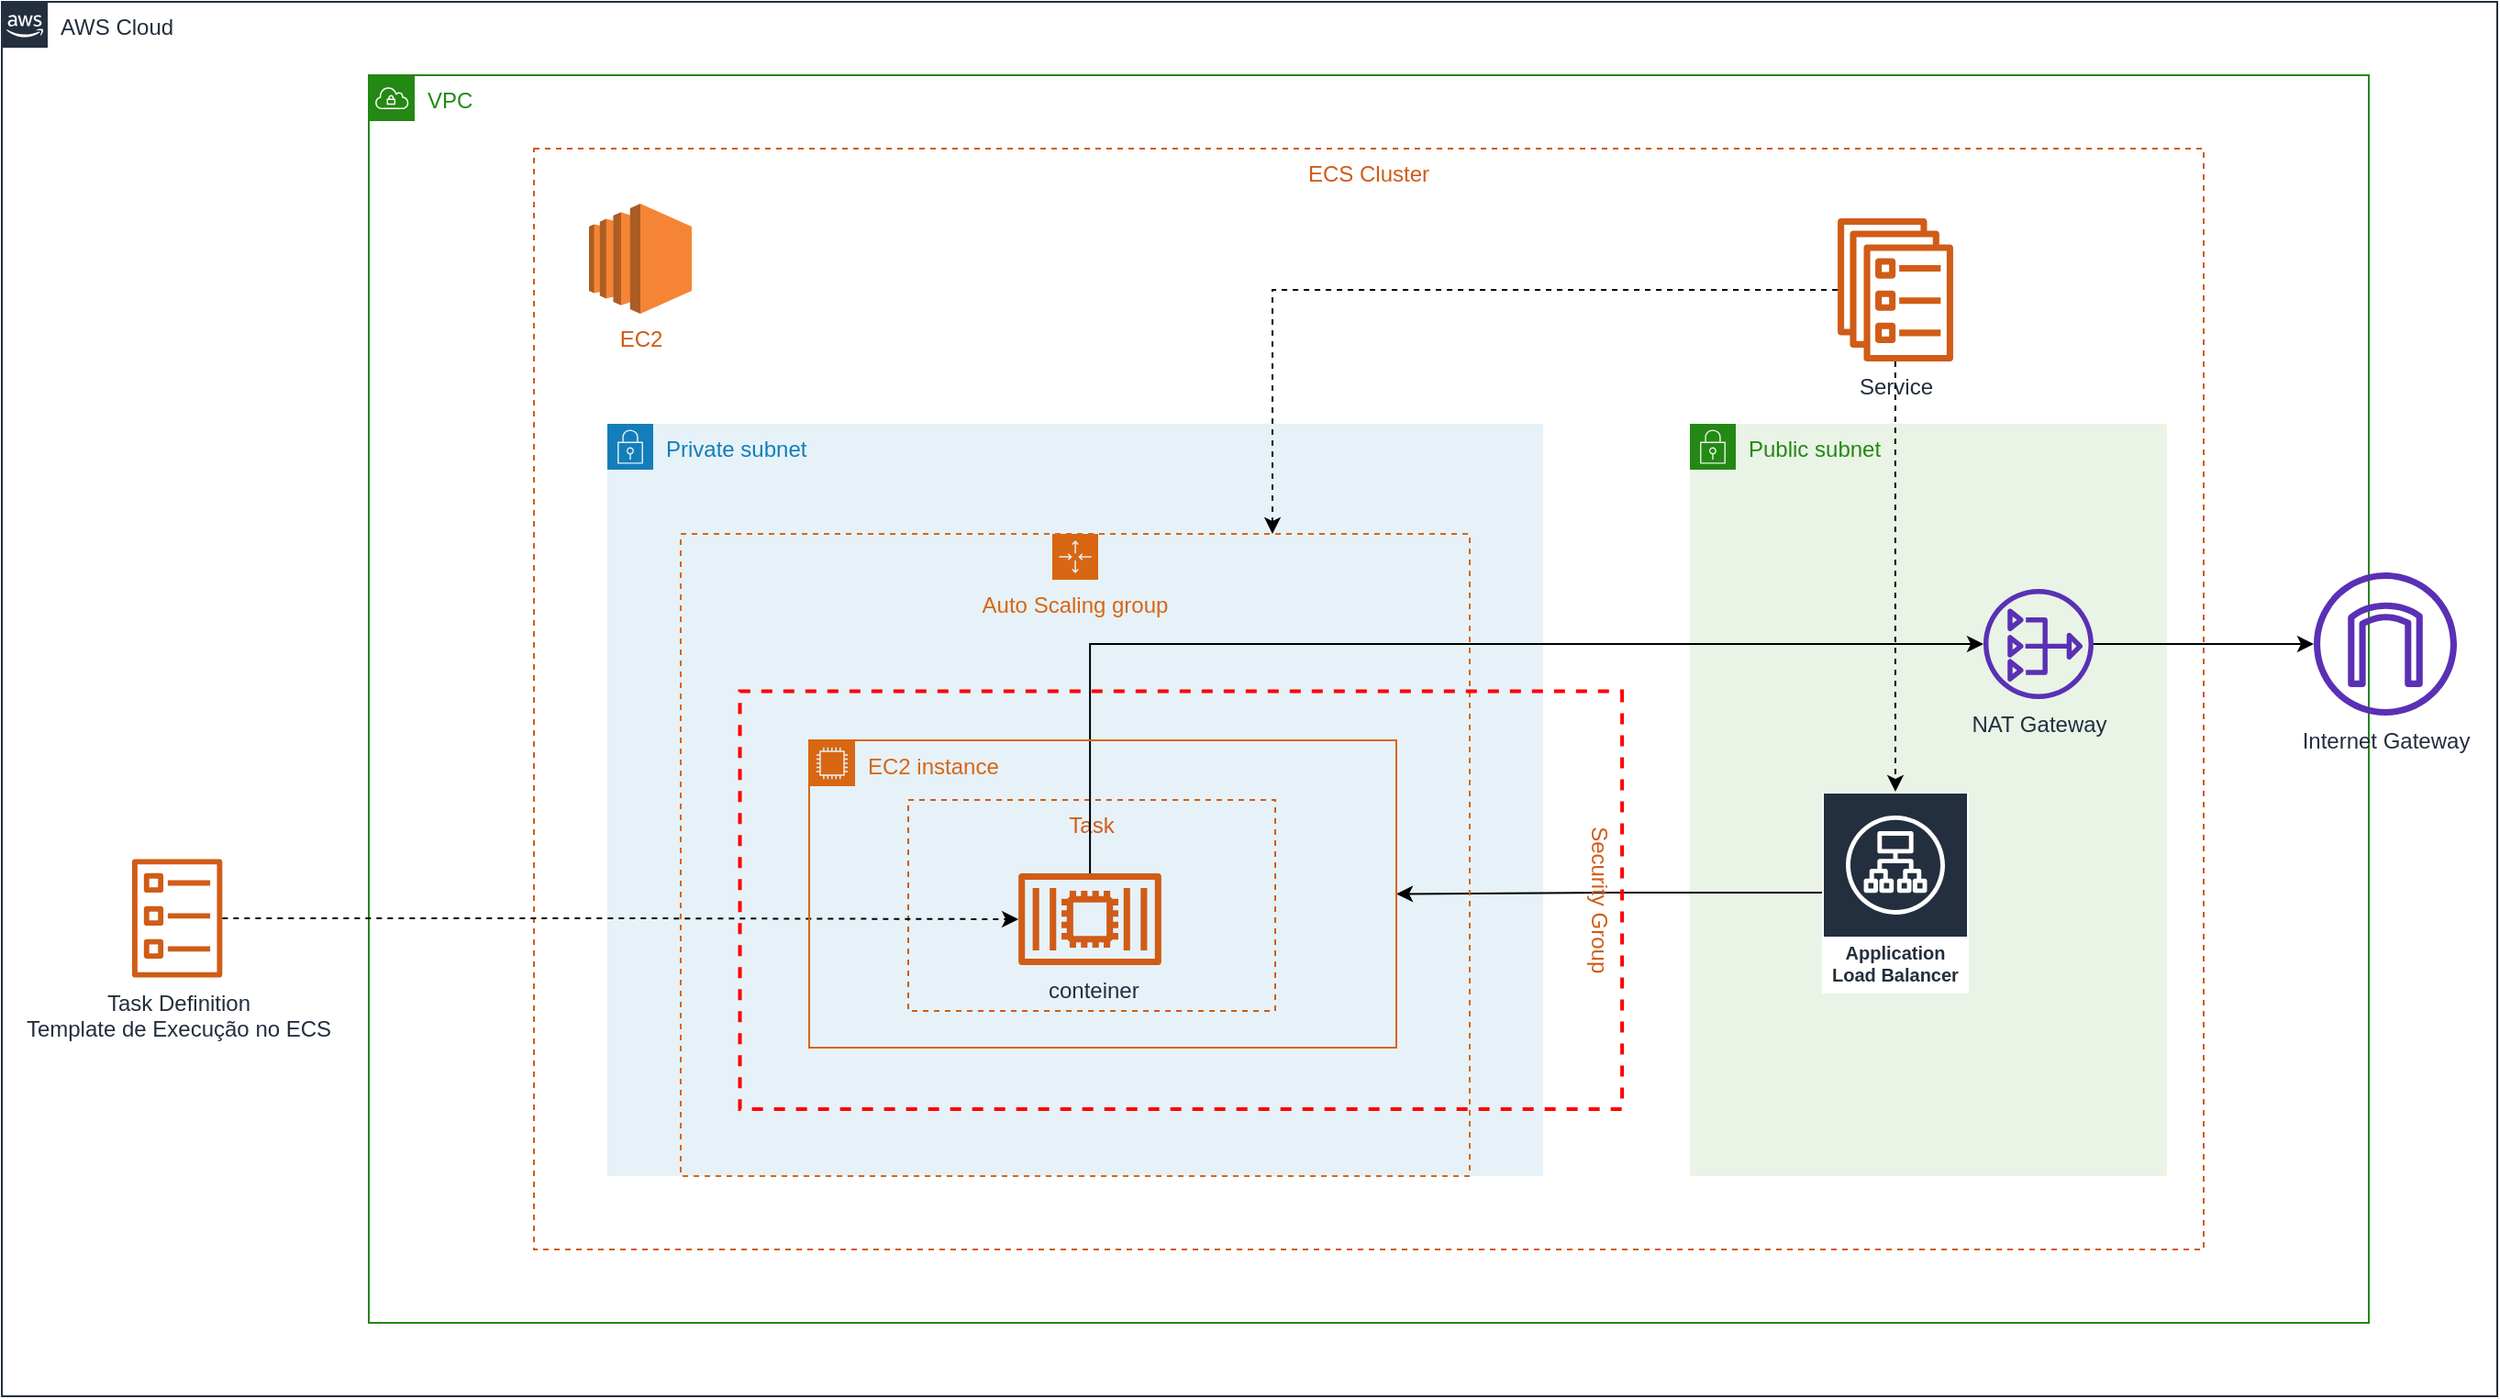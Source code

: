 <mxfile version="14.6.13" type="device" pages="2"><diagram id="m-0ze49YVAEbe5f66kR4" name="ecs ec2"><mxGraphModel dx="2713" dy="1852" grid="1" gridSize="10" guides="1" tooltips="1" connect="1" arrows="1" fold="1" page="1" pageScale="1" pageWidth="827" pageHeight="1169" math="0" shadow="0"><root><mxCell id="E-FKhcIyuCpdZgoIk6HI-0"/><mxCell id="E-FKhcIyuCpdZgoIk6HI-1" parent="E-FKhcIyuCpdZgoIk6HI-0"/><mxCell id="88QhnCrSxgu4W_N-Aphf-0" value="AWS Cloud" style="points=[[0,0],[0.25,0],[0.5,0],[0.75,0],[1,0],[1,0.25],[1,0.5],[1,0.75],[1,1],[0.75,1],[0.5,1],[0.25,1],[0,1],[0,0.75],[0,0.5],[0,0.25]];outlineConnect=0;gradientColor=none;html=1;whiteSpace=wrap;fontSize=12;fontStyle=0;shape=mxgraph.aws4.group;grIcon=mxgraph.aws4.group_aws_cloud_alt;strokeColor=#232F3E;fillColor=none;verticalAlign=top;align=left;spacingLeft=30;fontColor=#232F3E;dashed=0;" vertex="1" parent="E-FKhcIyuCpdZgoIk6HI-1"><mxGeometry x="-120" y="-320" width="1360" height="760" as="geometry"/></mxCell><mxCell id="88QhnCrSxgu4W_N-Aphf-5" value="&lt;font color=&quot;#248814&quot;&gt;VPC&lt;/font&gt;" style="points=[[0,0],[0.25,0],[0.5,0],[0.75,0],[1,0],[1,0.25],[1,0.5],[1,0.75],[1,1],[0.75,1],[0.5,1],[0.25,1],[0,1],[0,0.75],[0,0.5],[0,0.25]];outlineConnect=0;gradientColor=none;html=1;whiteSpace=wrap;fontSize=12;fontStyle=0;shape=mxgraph.aws4.group;grIcon=mxgraph.aws4.group_vpc;strokeColor=#248814;fillColor=none;verticalAlign=top;align=left;spacingLeft=30;fontColor=#AAB7B8;dashed=0;" vertex="1" parent="E-FKhcIyuCpdZgoIk6HI-1"><mxGeometry x="80" y="-280" width="1090" height="680" as="geometry"/></mxCell><mxCell id="88QhnCrSxgu4W_N-Aphf-10" value="ECS Cluster" style="fillColor=none;strokeColor=#D05C17;dashed=1;verticalAlign=top;fontStyle=0;fontColor=#D05C17;" vertex="1" parent="E-FKhcIyuCpdZgoIk6HI-1"><mxGeometry x="170" y="-240" width="910" height="600" as="geometry"/></mxCell><mxCell id="Du5w2CLgdgx0BT14mpWo-3" value="Public subnet" style="points=[[0,0],[0.25,0],[0.5,0],[0.75,0],[1,0],[1,0.25],[1,0.5],[1,0.75],[1,1],[0.75,1],[0.5,1],[0.25,1],[0,1],[0,0.75],[0,0.5],[0,0.25]];outlineConnect=0;gradientColor=none;html=1;whiteSpace=wrap;fontSize=12;fontStyle=0;shape=mxgraph.aws4.group;grIcon=mxgraph.aws4.group_security_group;grStroke=0;strokeColor=#248814;fillColor=#E9F3E6;verticalAlign=top;align=left;spacingLeft=30;fontColor=#248814;dashed=0;" vertex="1" parent="E-FKhcIyuCpdZgoIk6HI-1"><mxGeometry x="800" y="-90" width="260" height="410" as="geometry"/></mxCell><mxCell id="hqVrZSM_e9b1jfCfvvgU-0" value="Private subnet" style="points=[[0,0],[0.25,0],[0.5,0],[0.75,0],[1,0],[1,0.25],[1,0.5],[1,0.75],[1,1],[0.75,1],[0.5,1],[0.25,1],[0,1],[0,0.75],[0,0.5],[0,0.25]];outlineConnect=0;gradientColor=none;html=1;whiteSpace=wrap;fontSize=12;fontStyle=0;shape=mxgraph.aws4.group;grIcon=mxgraph.aws4.group_security_group;grStroke=0;strokeColor=#147EBA;fillColor=#E6F2F8;verticalAlign=top;align=left;spacingLeft=30;fontColor=#147EBA;dashed=0;" vertex="1" parent="E-FKhcIyuCpdZgoIk6HI-1"><mxGeometry x="210" y="-90" width="510" height="410" as="geometry"/></mxCell><mxCell id="88QhnCrSxgu4W_N-Aphf-8" value="Task" style="fillColor=none;strokeColor=#D05C17;dashed=1;verticalAlign=top;fontStyle=0;fontColor=#D05C17;" vertex="1" parent="E-FKhcIyuCpdZgoIk6HI-1"><mxGeometry x="374" y="115" width="200" height="115" as="geometry"/></mxCell><mxCell id="88QhnCrSxgu4W_N-Aphf-7" style="edgeStyle=orthogonalEdgeStyle;rounded=0;orthogonalLoop=1;jettySize=auto;html=1;dashed=1;" edge="1" parent="E-FKhcIyuCpdZgoIk6HI-1" source="88QhnCrSxgu4W_N-Aphf-2" target="88QhnCrSxgu4W_N-Aphf-4"><mxGeometry relative="1" as="geometry"/></mxCell><mxCell id="88QhnCrSxgu4W_N-Aphf-2" value="Task Definition&lt;br&gt;Template de Execução no ECS" style="outlineConnect=0;fontColor=#232F3E;gradientColor=none;fillColor=#D05C17;strokeColor=none;dashed=0;verticalLabelPosition=bottom;verticalAlign=top;align=center;html=1;fontSize=12;fontStyle=0;aspect=fixed;pointerEvents=1;shape=mxgraph.aws4.ecs_task;" vertex="1" parent="E-FKhcIyuCpdZgoIk6HI-1"><mxGeometry x="-49" y="147" width="49.17" height="65" as="geometry"/></mxCell><mxCell id="Not3-iUxhigw2C2ue_f6-5" style="edgeStyle=orthogonalEdgeStyle;rounded=0;orthogonalLoop=1;jettySize=auto;html=1;fontColor=#D05C17;" edge="1" parent="E-FKhcIyuCpdZgoIk6HI-1" source="88QhnCrSxgu4W_N-Aphf-4" target="Not3-iUxhigw2C2ue_f6-1"><mxGeometry relative="1" as="geometry"><Array as="points"><mxPoint x="473" y="30"/></Array></mxGeometry></mxCell><mxCell id="88QhnCrSxgu4W_N-Aphf-4" value="&amp;nbsp;conteiner" style="outlineConnect=0;fontColor=#232F3E;gradientColor=none;fillColor=#D05C17;strokeColor=none;dashed=0;verticalLabelPosition=bottom;verticalAlign=top;align=center;html=1;fontSize=12;fontStyle=0;aspect=fixed;pointerEvents=1;shape=mxgraph.aws4.container_2;" vertex="1" parent="E-FKhcIyuCpdZgoIk6HI-1"><mxGeometry x="434" y="155" width="78" height="50" as="geometry"/></mxCell><mxCell id="Du5w2CLgdgx0BT14mpWo-2" style="edgeStyle=orthogonalEdgeStyle;rounded=0;orthogonalLoop=1;jettySize=auto;html=1;fontColor=#D05C17;" edge="1" parent="E-FKhcIyuCpdZgoIk6HI-1" source="88QhnCrSxgu4W_N-Aphf-13" target="88QhnCrSxgu4W_N-Aphf-15"><mxGeometry relative="1" as="geometry"/></mxCell><mxCell id="88QhnCrSxgu4W_N-Aphf-13" value="Application Load Balancer" style="outlineConnect=0;fontColor=#232F3E;gradientColor=none;strokeColor=#ffffff;fillColor=#232F3E;dashed=0;verticalLabelPosition=middle;verticalAlign=bottom;align=center;html=1;whiteSpace=wrap;fontSize=10;fontStyle=1;spacing=3;shape=mxgraph.aws4.productIcon;prIcon=mxgraph.aws4.application_load_balancer;" vertex="1" parent="E-FKhcIyuCpdZgoIk6HI-1"><mxGeometry x="872" y="110.47" width="80" height="110" as="geometry"/></mxCell><mxCell id="88QhnCrSxgu4W_N-Aphf-15" value="EC2 instance&amp;nbsp;" style="points=[[0,0],[0.25,0],[0.5,0],[0.75,0],[1,0],[1,0.25],[1,0.5],[1,0.75],[1,1],[0.75,1],[0.5,1],[0.25,1],[0,1],[0,0.75],[0,0.5],[0,0.25]];outlineConnect=0;gradientColor=none;html=1;whiteSpace=wrap;fontSize=12;fontStyle=0;shape=mxgraph.aws4.group;grIcon=mxgraph.aws4.group_ec2_instance_contents;strokeColor=#D86613;fillColor=none;verticalAlign=top;align=left;spacingLeft=30;fontColor=#D86613;dashed=0;" vertex="1" parent="E-FKhcIyuCpdZgoIk6HI-1"><mxGeometry x="320" y="82.5" width="320" height="167.5" as="geometry"/></mxCell><mxCell id="88QhnCrSxgu4W_N-Aphf-16" value="Auto Scaling group" style="points=[[0,0],[0.25,0],[0.5,0],[0.75,0],[1,0],[1,0.25],[1,0.5],[1,0.75],[1,1],[0.75,1],[0.5,1],[0.25,1],[0,1],[0,0.75],[0,0.5],[0,0.25]];outlineConnect=0;gradientColor=none;html=1;whiteSpace=wrap;fontSize=12;fontStyle=0;shape=mxgraph.aws4.groupCenter;grIcon=mxgraph.aws4.group_auto_scaling_group;grStroke=1;strokeColor=#D86613;fillColor=none;verticalAlign=top;align=center;fontColor=#D86613;dashed=1;spacingTop=25;" vertex="1" parent="E-FKhcIyuCpdZgoIk6HI-1"><mxGeometry x="250" y="-30" width="430" height="350" as="geometry"/></mxCell><mxCell id="Du5w2CLgdgx0BT14mpWo-4" style="edgeStyle=orthogonalEdgeStyle;rounded=0;orthogonalLoop=1;jettySize=auto;html=1;dashed=1;fontColor=#D05C17;" edge="1" parent="E-FKhcIyuCpdZgoIk6HI-1" source="88QhnCrSxgu4W_N-Aphf-18" target="88QhnCrSxgu4W_N-Aphf-13"><mxGeometry relative="1" as="geometry"/></mxCell><mxCell id="Du5w2CLgdgx0BT14mpWo-5" style="edgeStyle=orthogonalEdgeStyle;rounded=0;orthogonalLoop=1;jettySize=auto;html=1;entryX=0.75;entryY=0;entryDx=0;entryDy=0;dashed=1;fontColor=#D05C17;" edge="1" parent="E-FKhcIyuCpdZgoIk6HI-1" source="88QhnCrSxgu4W_N-Aphf-18" target="88QhnCrSxgu4W_N-Aphf-16"><mxGeometry relative="1" as="geometry"/></mxCell><mxCell id="88QhnCrSxgu4W_N-Aphf-18" value="Service" style="outlineConnect=0;fontColor=#232F3E;gradientColor=none;fillColor=#D05C17;strokeColor=none;dashed=0;verticalLabelPosition=bottom;verticalAlign=top;align=center;html=1;fontSize=12;fontStyle=0;aspect=fixed;pointerEvents=1;shape=mxgraph.aws4.ecs_service;" vertex="1" parent="E-FKhcIyuCpdZgoIk6HI-1"><mxGeometry x="880" y="-202" width="64" height="78" as="geometry"/></mxCell><mxCell id="hqVrZSM_e9b1jfCfvvgU-1" value="Security Group" style="fontStyle=0;verticalAlign=top;align=center;spacingTop=-2;fillColor=none;rounded=0;whiteSpace=wrap;html=1;strokeColor=#FF0000;strokeWidth=2;dashed=1;container=1;collapsible=0;expand=0;recursiveResize=0;fontColor=#D05C17;rotation=90;" vertex="1" parent="E-FKhcIyuCpdZgoIk6HI-1"><mxGeometry x="408.76" y="-70.74" width="227.78" height="480.79" as="geometry"/></mxCell><mxCell id="1Uovk2-yPEtxETqzpaLR-0" value="EC2" style="outlineConnect=0;dashed=0;verticalLabelPosition=bottom;verticalAlign=top;align=center;html=1;shape=mxgraph.aws3.ec2;fillColor=#F58534;gradientColor=none;fontColor=#D05C17;strokeColor=#D05C17;" vertex="1" parent="E-FKhcIyuCpdZgoIk6HI-1"><mxGeometry x="200" y="-210" width="56" height="60" as="geometry"/></mxCell><mxCell id="Not3-iUxhigw2C2ue_f6-0" value="Internet Gateway" style="outlineConnect=0;fontColor=#232F3E;gradientColor=none;fillColor=#5A30B5;strokeColor=none;dashed=0;verticalLabelPosition=bottom;verticalAlign=top;align=center;html=1;fontSize=12;fontStyle=0;aspect=fixed;pointerEvents=1;shape=mxgraph.aws4.internet_gateway;" vertex="1" parent="E-FKhcIyuCpdZgoIk6HI-1"><mxGeometry x="1140" y="-9" width="78" height="78" as="geometry"/></mxCell><mxCell id="Not3-iUxhigw2C2ue_f6-3" style="edgeStyle=orthogonalEdgeStyle;rounded=0;orthogonalLoop=1;jettySize=auto;html=1;fontColor=#D05C17;" edge="1" parent="E-FKhcIyuCpdZgoIk6HI-1" source="Not3-iUxhigw2C2ue_f6-1" target="Not3-iUxhigw2C2ue_f6-0"><mxGeometry relative="1" as="geometry"/></mxCell><mxCell id="Not3-iUxhigw2C2ue_f6-1" value="NAT Gateway&lt;br&gt;" style="outlineConnect=0;fontColor=#232F3E;gradientColor=none;fillColor=#5A30B5;strokeColor=none;dashed=0;verticalLabelPosition=bottom;verticalAlign=top;align=center;html=1;fontSize=12;fontStyle=0;aspect=fixed;pointerEvents=1;shape=mxgraph.aws4.nat_gateway;" vertex="1" parent="E-FKhcIyuCpdZgoIk6HI-1"><mxGeometry x="960" width="60" height="60" as="geometry"/></mxCell></root></mxGraphModel></diagram><diagram name="ecs fargate" id="cukaDv3iVIK7Bhy5eByc"><mxGraphModel dx="2713" dy="1852" grid="1" gridSize="10" guides="1" tooltips="1" connect="1" arrows="1" fold="1" page="1" pageScale="1" pageWidth="827" pageHeight="1169" math="0" shadow="0"><root><mxCell id="QjBTuaZCmN7xtGbNqy9k-0"/><mxCell id="QjBTuaZCmN7xtGbNqy9k-1" parent="QjBTuaZCmN7xtGbNqy9k-0"/><mxCell id="QjBTuaZCmN7xtGbNqy9k-2" value="AWS Cloud" style="points=[[0,0],[0.25,0],[0.5,0],[0.75,0],[1,0],[1,0.25],[1,0.5],[1,0.75],[1,1],[0.75,1],[0.5,1],[0.25,1],[0,1],[0,0.75],[0,0.5],[0,0.25]];outlineConnect=0;gradientColor=none;html=1;whiteSpace=wrap;fontSize=12;fontStyle=0;shape=mxgraph.aws4.group;grIcon=mxgraph.aws4.group_aws_cloud_alt;strokeColor=#232F3E;fillColor=none;verticalAlign=top;align=left;spacingLeft=30;fontColor=#232F3E;dashed=0;" vertex="1" parent="QjBTuaZCmN7xtGbNqy9k-1"><mxGeometry x="-80" y="-40" width="840" height="440" as="geometry"/></mxCell><mxCell id="QjBTuaZCmN7xtGbNqy9k-3" value="&lt;font color=&quot;#248814&quot;&gt;VPC&lt;/font&gt;" style="points=[[0,0],[0.25,0],[0.5,0],[0.75,0],[1,0],[1,0.25],[1,0.5],[1,0.75],[1,1],[0.75,1],[0.5,1],[0.25,1],[0,1],[0,0.75],[0,0.5],[0,0.25]];outlineConnect=0;gradientColor=none;html=1;whiteSpace=wrap;fontSize=12;fontStyle=0;shape=mxgraph.aws4.group;grIcon=mxgraph.aws4.group_vpc;strokeColor=#248814;fillColor=none;verticalAlign=top;align=left;spacingLeft=30;fontColor=#AAB7B8;dashed=0;" vertex="1" parent="QjBTuaZCmN7xtGbNqy9k-1"><mxGeometry x="120" width="600" height="370" as="geometry"/></mxCell><mxCell id="Aoo77zD1YyTDhSKzMF3G-0" value="Private subnet" style="points=[[0,0],[0.25,0],[0.5,0],[0.75,0],[1,0],[1,0.25],[1,0.5],[1,0.75],[1,1],[0.75,1],[0.5,1],[0.25,1],[0,1],[0,0.75],[0,0.5],[0,0.25]];outlineConnect=0;gradientColor=none;html=1;whiteSpace=wrap;fontSize=12;fontStyle=0;shape=mxgraph.aws4.group;grIcon=mxgraph.aws4.group_security_group;grStroke=0;strokeColor=#147EBA;fillColor=#E6F2F8;verticalAlign=top;align=left;spacingLeft=30;fontColor=#147EBA;dashed=0;" vertex="1" parent="QjBTuaZCmN7xtGbNqy9k-1"><mxGeometry x="160" y="40" width="530" height="310" as="geometry"/></mxCell><mxCell id="QjBTuaZCmN7xtGbNqy9k-5" value="Task" style="fillColor=none;strokeColor=#D05C17;dashed=1;verticalAlign=top;fontStyle=0;fontColor=#D05C17;" vertex="1" parent="QjBTuaZCmN7xtGbNqy9k-1"><mxGeometry x="352" y="162" width="178" height="115" as="geometry"/></mxCell><mxCell id="QjBTuaZCmN7xtGbNqy9k-6" style="edgeStyle=orthogonalEdgeStyle;rounded=0;orthogonalLoop=1;jettySize=auto;html=1;dashed=1;" edge="1" parent="QjBTuaZCmN7xtGbNqy9k-1" source="QjBTuaZCmN7xtGbNqy9k-7" target="QjBTuaZCmN7xtGbNqy9k-8"><mxGeometry relative="1" as="geometry"/></mxCell><mxCell id="QjBTuaZCmN7xtGbNqy9k-7" value="Task Definition&lt;br&gt;Template de Execução no ECS" style="outlineConnect=0;fontColor=#232F3E;gradientColor=none;fillColor=#D05C17;strokeColor=none;dashed=0;verticalLabelPosition=bottom;verticalAlign=top;align=center;html=1;fontSize=12;fontStyle=0;aspect=fixed;pointerEvents=1;shape=mxgraph.aws4.ecs_task;" vertex="1" parent="QjBTuaZCmN7xtGbNqy9k-1"><mxGeometry x="-9" y="194.5" width="49.17" height="65" as="geometry"/></mxCell><mxCell id="QjBTuaZCmN7xtGbNqy9k-8" value="&amp;nbsp;conteiner" style="outlineConnect=0;fontColor=#232F3E;gradientColor=none;fillColor=#D05C17;strokeColor=none;dashed=0;verticalLabelPosition=bottom;verticalAlign=top;align=center;html=1;fontSize=12;fontStyle=0;aspect=fixed;pointerEvents=1;shape=mxgraph.aws4.container_2;" vertex="1" parent="QjBTuaZCmN7xtGbNqy9k-1"><mxGeometry x="404" y="202" width="78" height="50" as="geometry"/></mxCell><mxCell id="UEk_0mmSiBA3i3HNaqxg-0" value="&lt;font color=&quot;#d05c17&quot;&gt;Fargate&lt;/font&gt;" style="points=[[0,0,0],[0.25,0,0],[0.5,0,0],[0.75,0,0],[1,0,0],[0,1,0],[0.25,1,0],[0.5,1,0],[0.75,1,0],[1,1,0],[0,0.25,0],[0,0.5,0],[0,0.75,0],[1,0.25,0],[1,0.5,0],[1,0.75,0]];outlineConnect=0;fontColor=#232F3E;gradientColor=#F78E04;gradientDirection=north;fillColor=#D05C17;strokeColor=#ffffff;dashed=0;verticalLabelPosition=bottom;verticalAlign=top;align=center;html=1;fontSize=12;fontStyle=0;aspect=fixed;shape=mxgraph.aws4.resourceIcon;resIcon=mxgraph.aws4.fargate;" vertex="1" parent="QjBTuaZCmN7xtGbNqy9k-1"><mxGeometry x="210" y="90" width="60" height="60" as="geometry"/></mxCell><mxCell id="QjBTuaZCmN7xtGbNqy9k-4" value="ECS Cluster" style="fillColor=none;strokeColor=#D05C17;dashed=1;verticalAlign=top;fontStyle=0;fontColor=#D05C17;" vertex="1" parent="QjBTuaZCmN7xtGbNqy9k-1"><mxGeometry x="200" y="80" width="370" height="240" as="geometry"/></mxCell><mxCell id="Aoo77zD1YyTDhSKzMF3G-1" value="Security Group" style="fontStyle=0;verticalAlign=top;align=center;spacingTop=-2;fillColor=none;rounded=0;whiteSpace=wrap;html=1;strokeColor=#FF0000;strokeWidth=2;dashed=1;container=1;collapsible=0;expand=0;recursiveResize=0;fontColor=#D05C17;rotation=90;" vertex="1" parent="QjBTuaZCmN7xtGbNqy9k-1"><mxGeometry x="411.2" y="63.32" width="145" height="318.38" as="geometry"/></mxCell></root></mxGraphModel></diagram></mxfile>